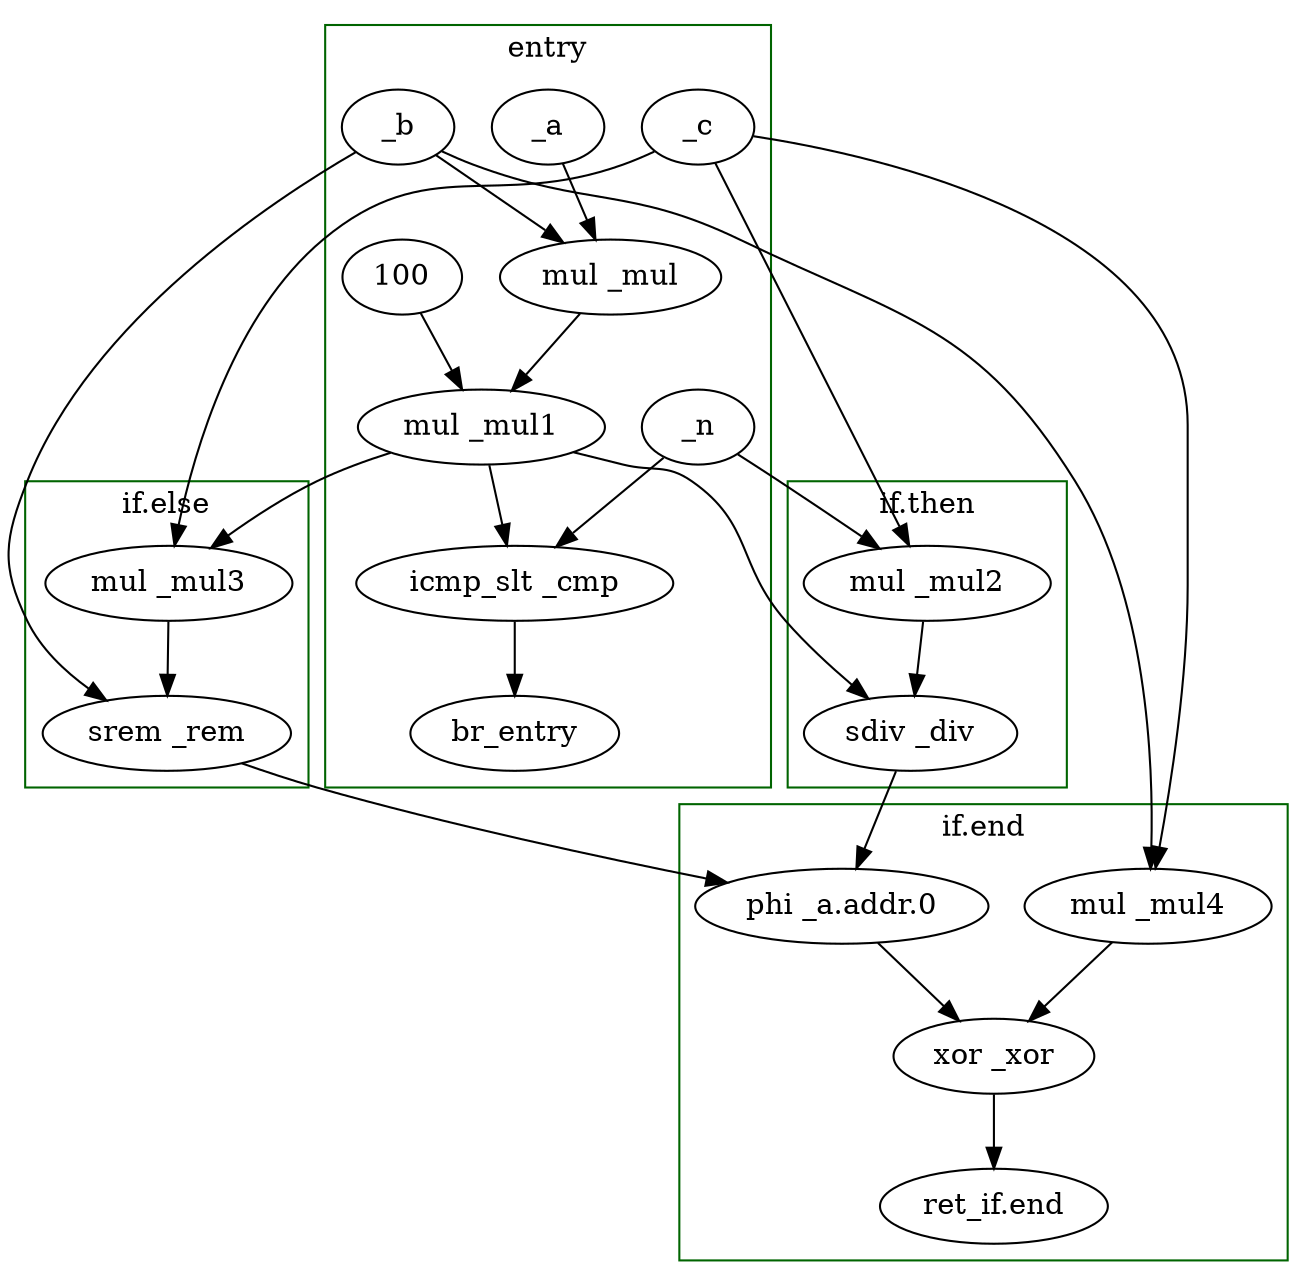 digraph "" {
	node [label="\N"];
	subgraph "cluster_if.end" {
		graph [color=darkgreen,
			label="if.end"
		];
		"_a.addr.0"	[bbID="if.end",
			bitwidth=32,
			id=3,
			instruction="%a.addr.0 = phi i32 [ %div, %if.then ], [ %rem, %if.else ]",
			label="phi _a.addr.0",
			type=phi];
		_xor	[bbID="if.end",
			bitwidth=32,
			id=3,
			instruction="%xor = xor i32 %a.addr.0, %mul4",
			label="xor _xor",
			type=xor];
		"_a.addr.0" -> _xor;
		_mul4	[bbID="if.end",
			bitwidth=32,
			id=3,
			instruction="%mul4 = mul nsw i32 %c, %b",
			label="mul _mul4",
			type=mul];
		_mul4 -> _xor;
		"ret_if.end"	[bbID="if.end",
			bitwidth=0,
			id=3,
			instruction="ret i32 %xor",
			label="ret_if.end",
			type=ret];
		_xor -> "ret_if.end";
	}
	subgraph "cluster_if.else" {
		graph [color=darkgreen,
			label="if.else"
		];
		_mul3	[bbID="if.else",
			bitwidth=32,
			id=2,
			instruction="%mul3 = mul nsw i32 %mul1, %c",
			label="mul _mul3",
			type=mul];
		_rem	[bbID="if.else",
			bitwidth=32,
			id=2,
			instruction="%rem = srem i32 %b, %mul3",
			label="srem _rem",
			type=srem];
		_mul3 -> _rem;
	}
	subgraph cluster_entry {
		graph [color=darkgreen,
			label=entry
		];
		_mul	[bbID=entry,
			bitwidth=32,
			id=0,
			instruction="%mul = mul nsw i32 %b, %a",
			label="mul _mul",
			type=mul];
		_mul1	[bbID=entry,
			bitwidth=32,
			id=0,
			instruction="%mul1 = mul nsw i32 %mul, 100",
			label="mul _mul1",
			type=mul];
		_mul -> _mul1;
		_b	[bbID=entry,
			id=0,
			type=argument];
		_b -> _mul;
		_a	[bbID=entry,
			id=0,
			type=argument];
		_a -> _mul;
		_cmp	[bbID=entry,
			bitwidth=1,
			id=0,
			instruction="%cmp = icmp slt i32 %mul1, %n",
			label="icmp_slt _cmp",
			type=icmp];
		_mul1 -> _cmp;
		cst__mul1_0	[bbID=entry,
			id=0,
			label=100,
			type=constant,
			value=0];
		cst__mul1_0 -> _mul1;
		br_entry	[bbID=entry,
			bitwidth=0,
			id=0,
			instruction="br i1 %cmp, label %if.then, label %if.else",
			label=br_entry,
			type=br];
		_cmp -> br_entry;
		_n	[bbID=entry,
			id=0,
			type=argument];
		_n -> _cmp;
		_c	[bbID=entry,
			id=0,
			type=argument];
	}
	subgraph "cluster_if.then" {
		graph [color=darkgreen,
			label="if.then"
		];
		_mul2	[bbID="if.then",
			bitwidth=32,
			id=1,
			instruction="%mul2 = mul nsw i32 %n, %c",
			label="mul _mul2",
			type=mul];
		_div	[bbID="if.then",
			bitwidth=32,
			id=1,
			instruction="%div = sdiv i32 %mul1, %mul2",
			label="sdiv _div",
			type=sdiv];
		_mul2 -> _div;
	}
	_b -> _rem;
	_b -> _mul4;
	_mul1 -> _div;
	_mul1 -> _mul3;
	_n -> _mul2;
	_c -> _mul2;
	_c -> _mul3;
	_c -> _mul4;
	_div -> "_a.addr.0";
	_rem -> "_a.addr.0";
}
